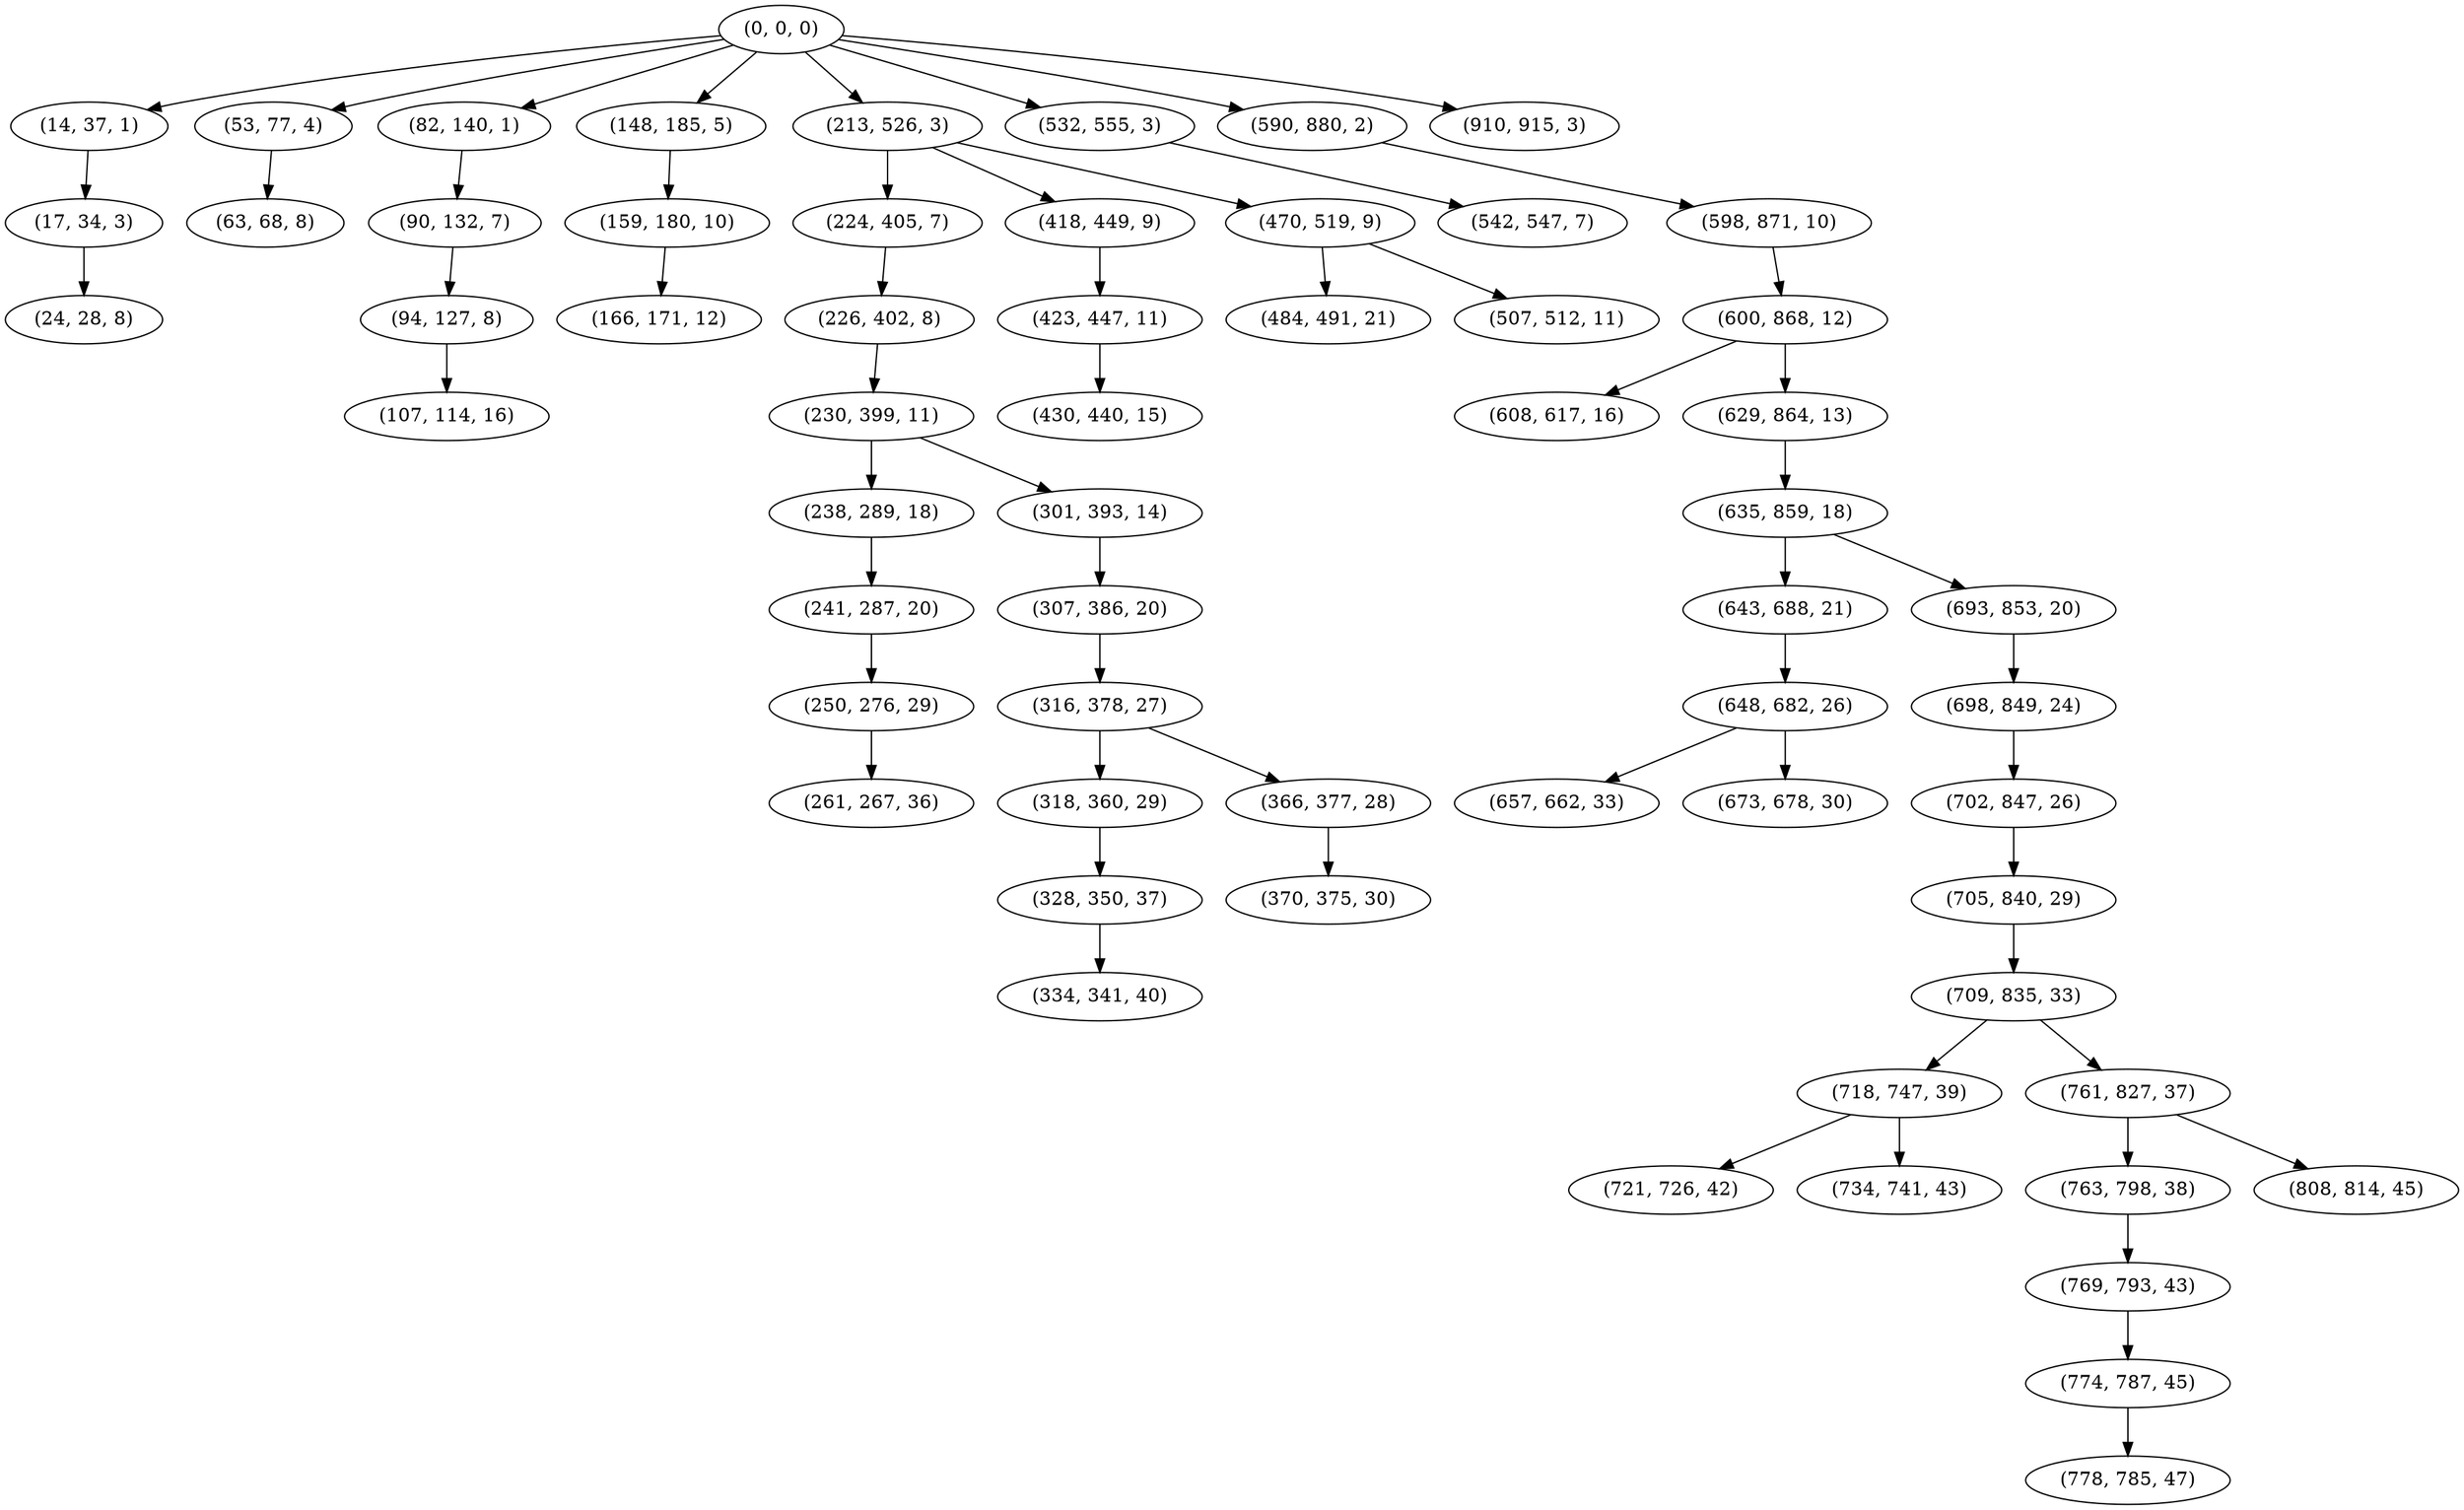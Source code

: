 digraph tree {
    "(0, 0, 0)";
    "(14, 37, 1)";
    "(17, 34, 3)";
    "(24, 28, 8)";
    "(53, 77, 4)";
    "(63, 68, 8)";
    "(82, 140, 1)";
    "(90, 132, 7)";
    "(94, 127, 8)";
    "(107, 114, 16)";
    "(148, 185, 5)";
    "(159, 180, 10)";
    "(166, 171, 12)";
    "(213, 526, 3)";
    "(224, 405, 7)";
    "(226, 402, 8)";
    "(230, 399, 11)";
    "(238, 289, 18)";
    "(241, 287, 20)";
    "(250, 276, 29)";
    "(261, 267, 36)";
    "(301, 393, 14)";
    "(307, 386, 20)";
    "(316, 378, 27)";
    "(318, 360, 29)";
    "(328, 350, 37)";
    "(334, 341, 40)";
    "(366, 377, 28)";
    "(370, 375, 30)";
    "(418, 449, 9)";
    "(423, 447, 11)";
    "(430, 440, 15)";
    "(470, 519, 9)";
    "(484, 491, 21)";
    "(507, 512, 11)";
    "(532, 555, 3)";
    "(542, 547, 7)";
    "(590, 880, 2)";
    "(598, 871, 10)";
    "(600, 868, 12)";
    "(608, 617, 16)";
    "(629, 864, 13)";
    "(635, 859, 18)";
    "(643, 688, 21)";
    "(648, 682, 26)";
    "(657, 662, 33)";
    "(673, 678, 30)";
    "(693, 853, 20)";
    "(698, 849, 24)";
    "(702, 847, 26)";
    "(705, 840, 29)";
    "(709, 835, 33)";
    "(718, 747, 39)";
    "(721, 726, 42)";
    "(734, 741, 43)";
    "(761, 827, 37)";
    "(763, 798, 38)";
    "(769, 793, 43)";
    "(774, 787, 45)";
    "(778, 785, 47)";
    "(808, 814, 45)";
    "(910, 915, 3)";
    "(0, 0, 0)" -> "(14, 37, 1)";
    "(0, 0, 0)" -> "(53, 77, 4)";
    "(0, 0, 0)" -> "(82, 140, 1)";
    "(0, 0, 0)" -> "(148, 185, 5)";
    "(0, 0, 0)" -> "(213, 526, 3)";
    "(0, 0, 0)" -> "(532, 555, 3)";
    "(0, 0, 0)" -> "(590, 880, 2)";
    "(0, 0, 0)" -> "(910, 915, 3)";
    "(14, 37, 1)" -> "(17, 34, 3)";
    "(17, 34, 3)" -> "(24, 28, 8)";
    "(53, 77, 4)" -> "(63, 68, 8)";
    "(82, 140, 1)" -> "(90, 132, 7)";
    "(90, 132, 7)" -> "(94, 127, 8)";
    "(94, 127, 8)" -> "(107, 114, 16)";
    "(148, 185, 5)" -> "(159, 180, 10)";
    "(159, 180, 10)" -> "(166, 171, 12)";
    "(213, 526, 3)" -> "(224, 405, 7)";
    "(213, 526, 3)" -> "(418, 449, 9)";
    "(213, 526, 3)" -> "(470, 519, 9)";
    "(224, 405, 7)" -> "(226, 402, 8)";
    "(226, 402, 8)" -> "(230, 399, 11)";
    "(230, 399, 11)" -> "(238, 289, 18)";
    "(230, 399, 11)" -> "(301, 393, 14)";
    "(238, 289, 18)" -> "(241, 287, 20)";
    "(241, 287, 20)" -> "(250, 276, 29)";
    "(250, 276, 29)" -> "(261, 267, 36)";
    "(301, 393, 14)" -> "(307, 386, 20)";
    "(307, 386, 20)" -> "(316, 378, 27)";
    "(316, 378, 27)" -> "(318, 360, 29)";
    "(316, 378, 27)" -> "(366, 377, 28)";
    "(318, 360, 29)" -> "(328, 350, 37)";
    "(328, 350, 37)" -> "(334, 341, 40)";
    "(366, 377, 28)" -> "(370, 375, 30)";
    "(418, 449, 9)" -> "(423, 447, 11)";
    "(423, 447, 11)" -> "(430, 440, 15)";
    "(470, 519, 9)" -> "(484, 491, 21)";
    "(470, 519, 9)" -> "(507, 512, 11)";
    "(532, 555, 3)" -> "(542, 547, 7)";
    "(590, 880, 2)" -> "(598, 871, 10)";
    "(598, 871, 10)" -> "(600, 868, 12)";
    "(600, 868, 12)" -> "(608, 617, 16)";
    "(600, 868, 12)" -> "(629, 864, 13)";
    "(629, 864, 13)" -> "(635, 859, 18)";
    "(635, 859, 18)" -> "(643, 688, 21)";
    "(635, 859, 18)" -> "(693, 853, 20)";
    "(643, 688, 21)" -> "(648, 682, 26)";
    "(648, 682, 26)" -> "(657, 662, 33)";
    "(648, 682, 26)" -> "(673, 678, 30)";
    "(693, 853, 20)" -> "(698, 849, 24)";
    "(698, 849, 24)" -> "(702, 847, 26)";
    "(702, 847, 26)" -> "(705, 840, 29)";
    "(705, 840, 29)" -> "(709, 835, 33)";
    "(709, 835, 33)" -> "(718, 747, 39)";
    "(709, 835, 33)" -> "(761, 827, 37)";
    "(718, 747, 39)" -> "(721, 726, 42)";
    "(718, 747, 39)" -> "(734, 741, 43)";
    "(761, 827, 37)" -> "(763, 798, 38)";
    "(761, 827, 37)" -> "(808, 814, 45)";
    "(763, 798, 38)" -> "(769, 793, 43)";
    "(769, 793, 43)" -> "(774, 787, 45)";
    "(774, 787, 45)" -> "(778, 785, 47)";
}
